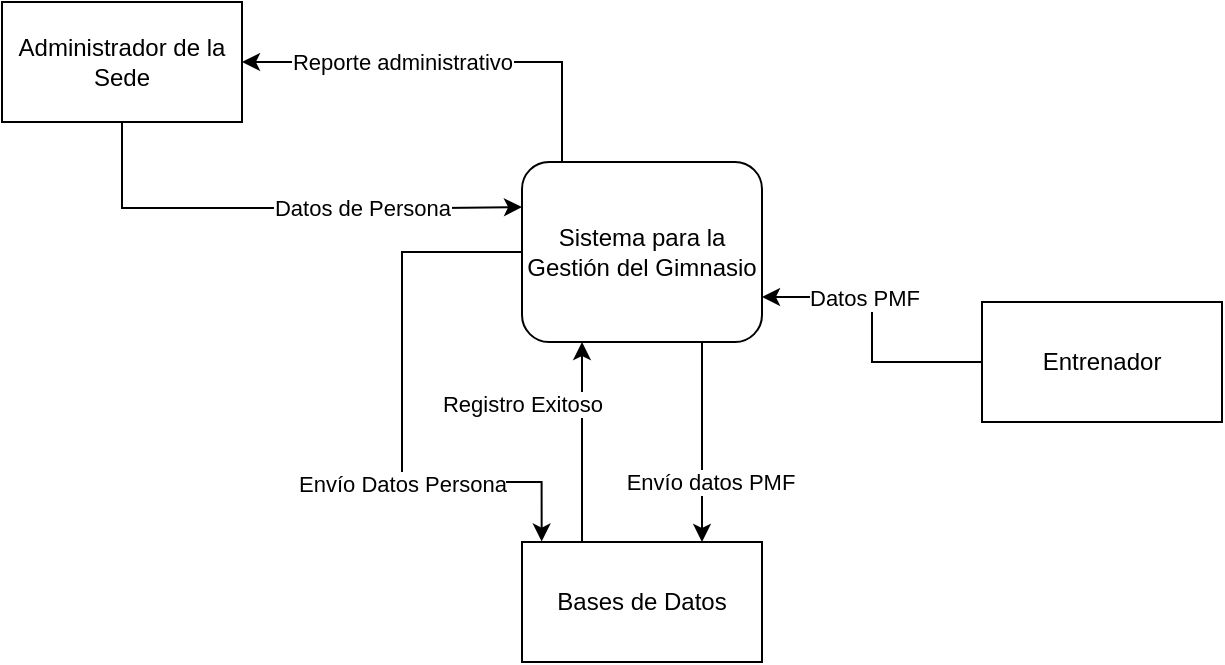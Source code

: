 <mxfile version="25.0.3">
  <diagram name="Página-1" id="YcP2SsEEQNEyrOwMlSTP">
    <mxGraphModel grid="1" page="1" gridSize="10" guides="1" tooltips="1" connect="1" arrows="1" fold="1" pageScale="1" pageWidth="827" pageHeight="1169" math="0" shadow="0">
      <root>
        <mxCell id="0" />
        <mxCell id="1" parent="0" />
        <mxCell id="6LhaRCP2R-dF8AAxad9_-8" style="edgeStyle=orthogonalEdgeStyle;rounded=0;orthogonalLoop=1;jettySize=auto;html=1;entryX=0.082;entryY=-0.004;entryDx=0;entryDy=0;exitX=0;exitY=0.5;exitDx=0;exitDy=0;entryPerimeter=0;" edge="1" parent="1" source="6LhaRCP2R-dF8AAxad9_-1" target="6LhaRCP2R-dF8AAxad9_-7">
          <mxGeometry relative="1" as="geometry">
            <Array as="points">
              <mxPoint x="260" y="185" />
              <mxPoint x="260" y="300" />
              <mxPoint x="330" y="300" />
            </Array>
          </mxGeometry>
        </mxCell>
        <mxCell id="6LhaRCP2R-dF8AAxad9_-9" value="Envío Datos Persona" style="edgeLabel;html=1;align=center;verticalAlign=middle;resizable=0;points=[];" connectable="0" vertex="1" parent="6LhaRCP2R-dF8AAxad9_-8">
          <mxGeometry x="-0.226" relative="1" as="geometry">
            <mxPoint y="69" as="offset" />
          </mxGeometry>
        </mxCell>
        <mxCell id="6LhaRCP2R-dF8AAxad9_-13" style="edgeStyle=orthogonalEdgeStyle;rounded=0;orthogonalLoop=1;jettySize=auto;html=1;entryX=1;entryY=0.5;entryDx=0;entryDy=0;" edge="1" parent="1" source="6LhaRCP2R-dF8AAxad9_-1" target="6LhaRCP2R-dF8AAxad9_-2">
          <mxGeometry relative="1" as="geometry">
            <Array as="points">
              <mxPoint x="340" y="90" />
            </Array>
          </mxGeometry>
        </mxCell>
        <mxCell id="6LhaRCP2R-dF8AAxad9_-14" value="Reporte administrativo" style="edgeLabel;html=1;align=center;verticalAlign=middle;resizable=0;points=[];" connectable="0" vertex="1" parent="6LhaRCP2R-dF8AAxad9_-13">
          <mxGeometry x="0.518" y="-2" relative="1" as="geometry">
            <mxPoint x="29" y="2" as="offset" />
          </mxGeometry>
        </mxCell>
        <mxCell id="6LhaRCP2R-dF8AAxad9_-22" style="edgeStyle=orthogonalEdgeStyle;rounded=0;orthogonalLoop=1;jettySize=auto;html=1;exitX=0.75;exitY=1;exitDx=0;exitDy=0;entryX=0.75;entryY=0;entryDx=0;entryDy=0;" edge="1" parent="1" source="6LhaRCP2R-dF8AAxad9_-1" target="6LhaRCP2R-dF8AAxad9_-7">
          <mxGeometry relative="1" as="geometry" />
        </mxCell>
        <mxCell id="6LhaRCP2R-dF8AAxad9_-23" value="Envío datos PMF" style="edgeLabel;html=1;align=center;verticalAlign=middle;resizable=0;points=[];" connectable="0" vertex="1" parent="6LhaRCP2R-dF8AAxad9_-22">
          <mxGeometry x="-0.206" y="2" relative="1" as="geometry">
            <mxPoint x="2" y="30" as="offset" />
          </mxGeometry>
        </mxCell>
        <mxCell id="6LhaRCP2R-dF8AAxad9_-1" value="Sistema para la Gestión del Gimnasio" style="rounded=1;whiteSpace=wrap;html=1;" vertex="1" parent="1">
          <mxGeometry x="320" y="140" width="120" height="90" as="geometry" />
        </mxCell>
        <mxCell id="6LhaRCP2R-dF8AAxad9_-5" style="edgeStyle=orthogonalEdgeStyle;rounded=0;orthogonalLoop=1;jettySize=auto;html=1;exitX=0.5;exitY=1;exitDx=0;exitDy=0;entryX=0;entryY=0.25;entryDx=0;entryDy=0;" edge="1" parent="1" source="6LhaRCP2R-dF8AAxad9_-2" target="6LhaRCP2R-dF8AAxad9_-1">
          <mxGeometry relative="1" as="geometry">
            <mxPoint x="280" y="190" as="targetPoint" />
            <Array as="points">
              <mxPoint x="120" y="163" />
              <mxPoint x="280" y="163" />
            </Array>
          </mxGeometry>
        </mxCell>
        <mxCell id="6LhaRCP2R-dF8AAxad9_-6" value="Datos de Persona" style="edgeLabel;html=1;align=center;verticalAlign=middle;resizable=0;points=[];" connectable="0" vertex="1" parent="6LhaRCP2R-dF8AAxad9_-5">
          <mxGeometry x="-0.169" relative="1" as="geometry">
            <mxPoint x="62" as="offset" />
          </mxGeometry>
        </mxCell>
        <mxCell id="6LhaRCP2R-dF8AAxad9_-2" value="Administrador de la Sede" style="rounded=0;whiteSpace=wrap;html=1;" vertex="1" parent="1">
          <mxGeometry x="60" y="60" width="120" height="60" as="geometry" />
        </mxCell>
        <mxCell id="6LhaRCP2R-dF8AAxad9_-15" style="edgeStyle=orthogonalEdgeStyle;rounded=0;orthogonalLoop=1;jettySize=auto;html=1;entryX=1;entryY=0.75;entryDx=0;entryDy=0;" edge="1" parent="1" source="6LhaRCP2R-dF8AAxad9_-3" target="6LhaRCP2R-dF8AAxad9_-1">
          <mxGeometry relative="1" as="geometry" />
        </mxCell>
        <mxCell id="6LhaRCP2R-dF8AAxad9_-16" value="Datos PMF" style="edgeLabel;html=1;align=center;verticalAlign=middle;resizable=0;points=[];" connectable="0" vertex="1" parent="6LhaRCP2R-dF8AAxad9_-15">
          <mxGeometry x="0.25" y="3" relative="1" as="geometry">
            <mxPoint x="-3" y="-3" as="offset" />
          </mxGeometry>
        </mxCell>
        <mxCell id="6LhaRCP2R-dF8AAxad9_-3" value="Entrenador" style="rounded=0;whiteSpace=wrap;html=1;" vertex="1" parent="1">
          <mxGeometry x="550" y="210" width="120" height="60" as="geometry" />
        </mxCell>
        <mxCell id="6LhaRCP2R-dF8AAxad9_-7" value="Bases de Datos" style="rounded=0;whiteSpace=wrap;html=1;" vertex="1" parent="1">
          <mxGeometry x="320" y="330" width="120" height="60" as="geometry" />
        </mxCell>
        <mxCell id="6LhaRCP2R-dF8AAxad9_-17" style="edgeStyle=orthogonalEdgeStyle;rounded=0;orthogonalLoop=1;jettySize=auto;html=1;exitX=0.25;exitY=0;exitDx=0;exitDy=0;entryX=0.25;entryY=1;entryDx=0;entryDy=0;" edge="1" parent="1" source="6LhaRCP2R-dF8AAxad9_-7" target="6LhaRCP2R-dF8AAxad9_-1">
          <mxGeometry relative="1" as="geometry">
            <mxPoint x="410" y="330" as="sourcePoint" />
            <mxPoint x="410" y="230" as="targetPoint" />
            <Array as="points">
              <mxPoint x="350" y="320" />
              <mxPoint x="350" y="320" />
            </Array>
          </mxGeometry>
        </mxCell>
        <mxCell id="6LhaRCP2R-dF8AAxad9_-18" value="Registro Exitoso" style="edgeLabel;html=1;align=center;verticalAlign=middle;resizable=0;points=[];" connectable="0" vertex="1" parent="6LhaRCP2R-dF8AAxad9_-17">
          <mxGeometry x="-0.188" relative="1" as="geometry">
            <mxPoint x="-30" y="-29" as="offset" />
          </mxGeometry>
        </mxCell>
      </root>
    </mxGraphModel>
  </diagram>
</mxfile>
